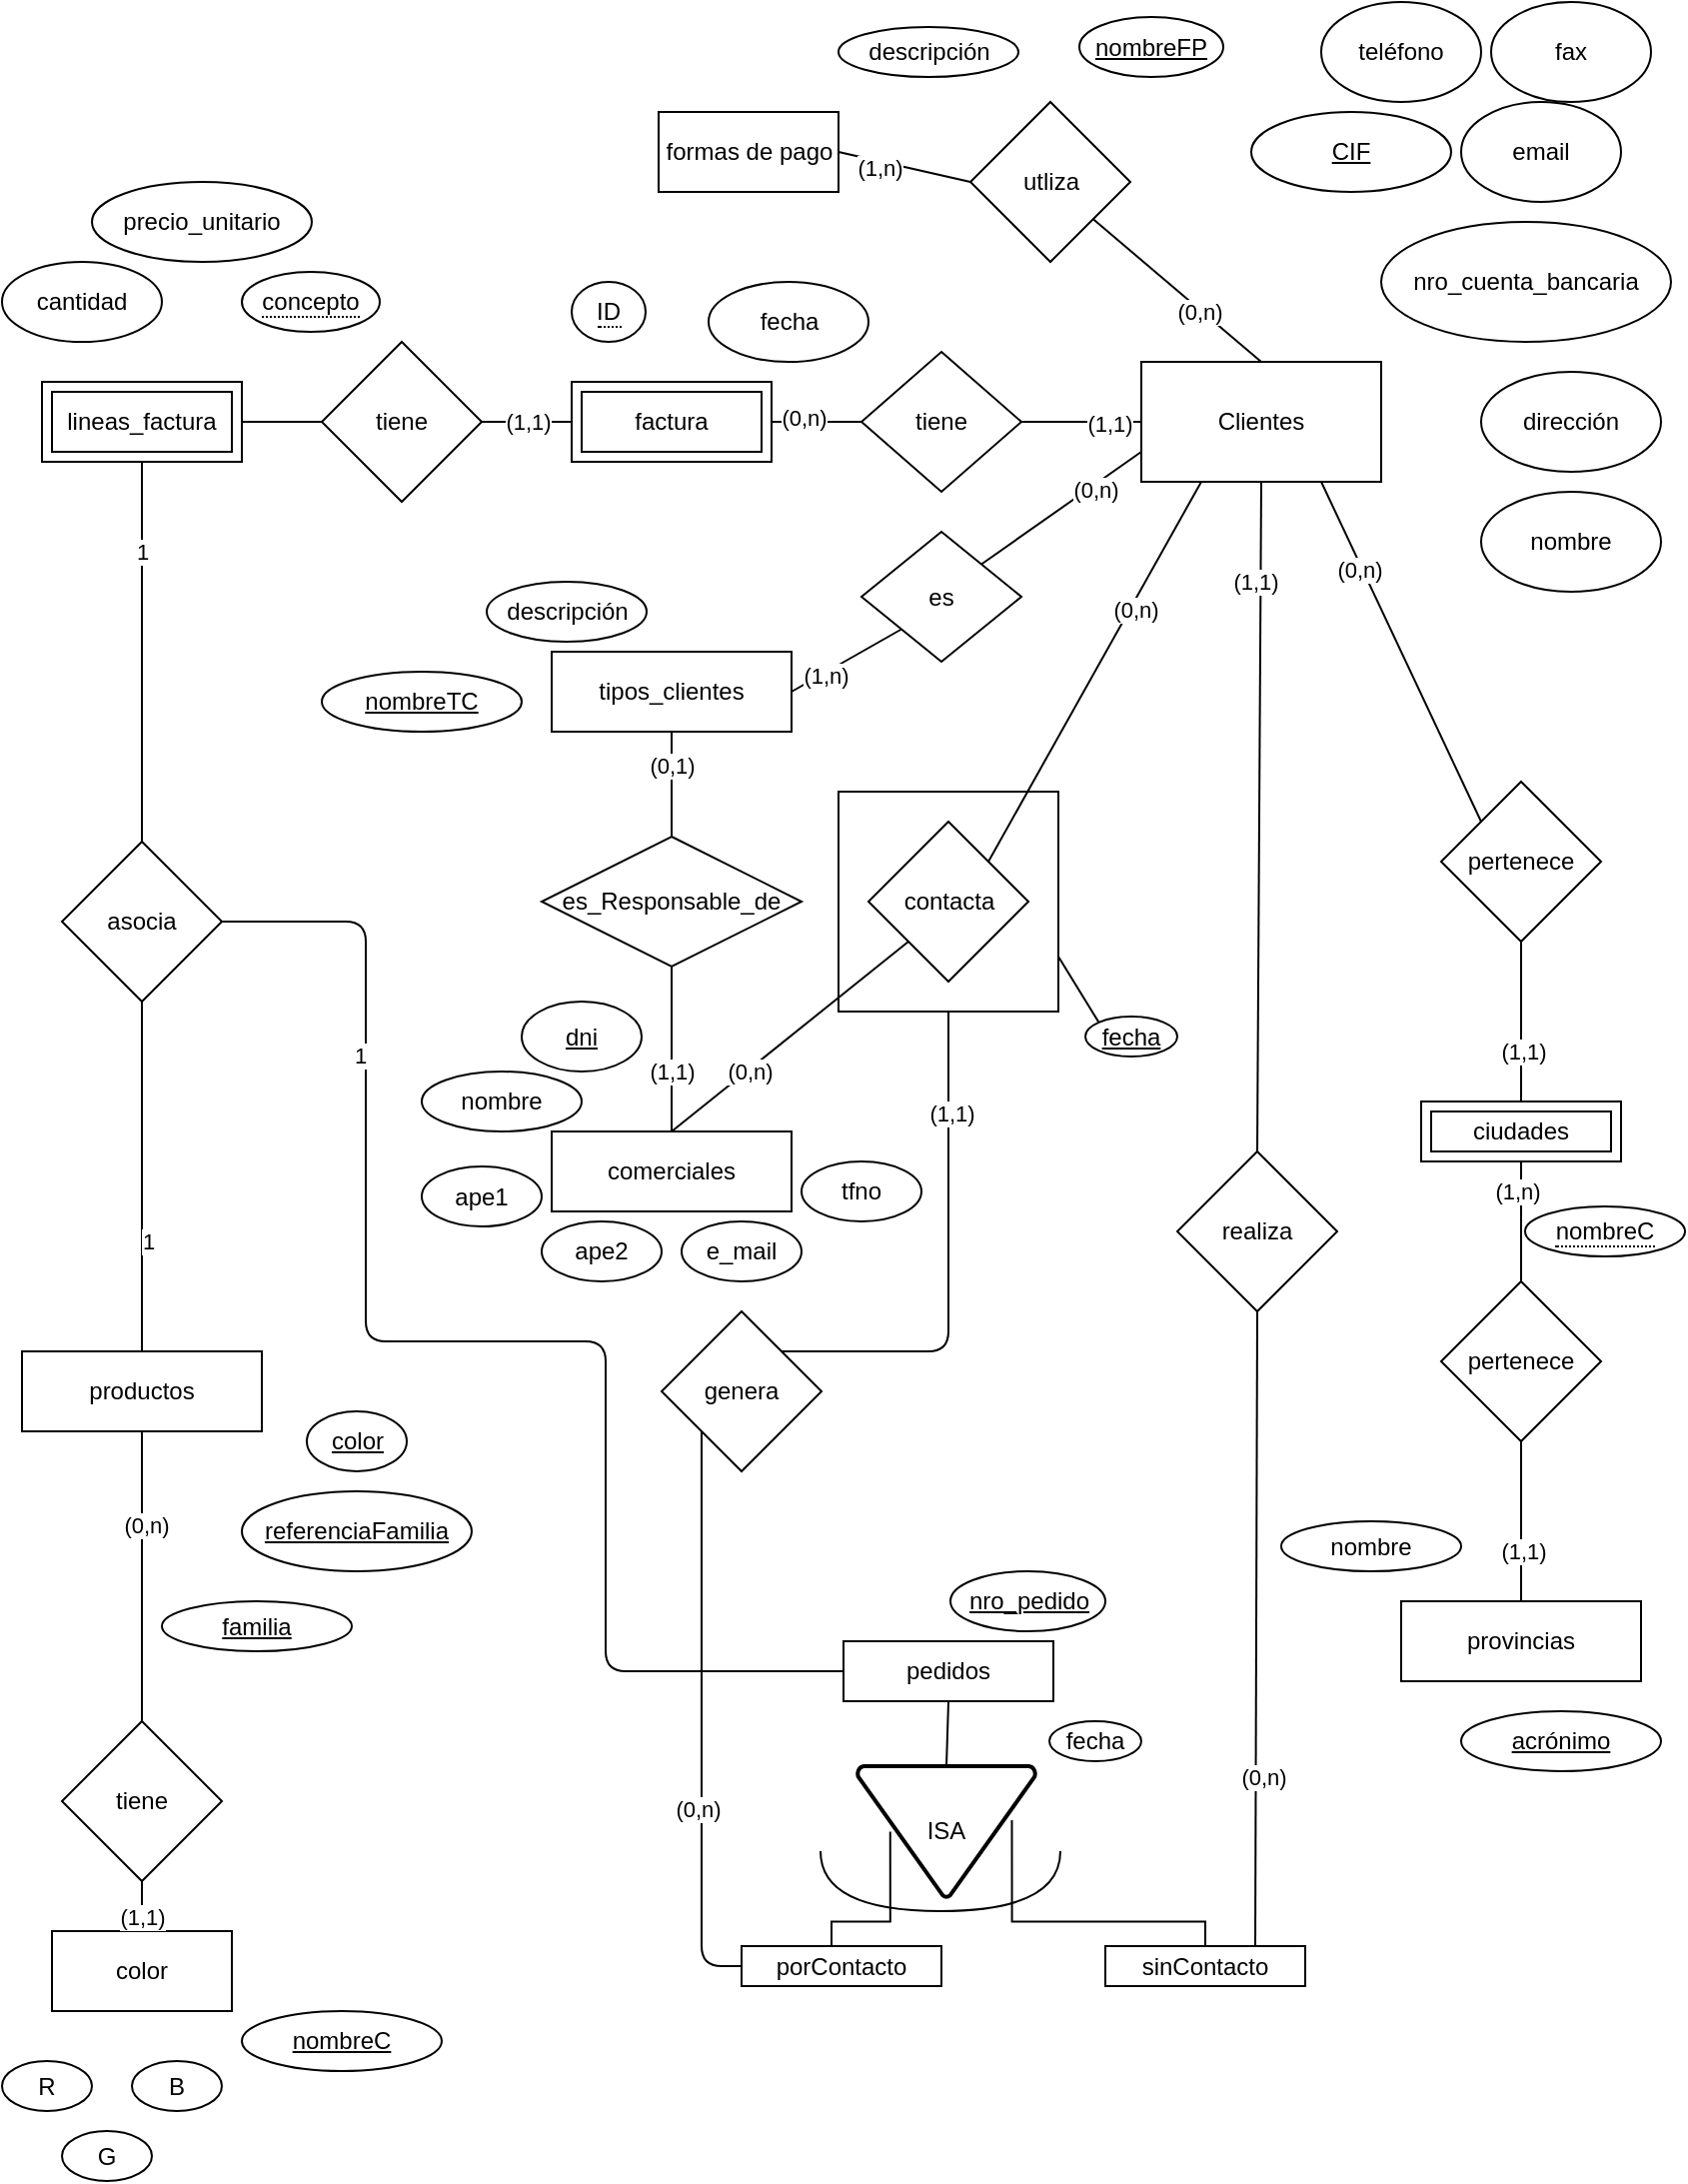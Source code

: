 <mxfile pages="2">
    <diagram id="R2lEEEUBdFMjLlhIrx00" name="Page-1">
        <mxGraphModel dx="496" dy="537" grid="1" gridSize="10" guides="1" tooltips="1" connect="1" arrows="1" fold="1" page="1" pageScale="1" pageWidth="850" pageHeight="1100" math="0" shadow="0" extFonts="Permanent Marker^https://fonts.googleapis.com/css?family=Permanent+Marker">
            <root>
                <mxCell id="0"/>
                <mxCell id="1" parent="0"/>
                <mxCell id="2" value="color" style="rounded=0;whiteSpace=wrap;html=1;" parent="1" vertex="1">
                    <mxGeometry x="33" y="965" width="90" height="40" as="geometry"/>
                </mxCell>
                <mxCell id="4" value="comerciales" style="rounded=0;whiteSpace=wrap;html=1;" parent="1" vertex="1">
                    <mxGeometry x="283" y="565" width="120" height="40" as="geometry"/>
                </mxCell>
                <mxCell id="5" value="productos" style="rounded=0;whiteSpace=wrap;html=1;" parent="1" vertex="1">
                    <mxGeometry x="18" y="675" width="120" height="40" as="geometry"/>
                </mxCell>
                <mxCell id="6" value="provincias" style="rounded=0;whiteSpace=wrap;html=1;" parent="1" vertex="1">
                    <mxGeometry x="708" y="800" width="120" height="40" as="geometry"/>
                </mxCell>
                <mxCell id="8" value="formas de pago" style="rounded=0;whiteSpace=wrap;html=1;" parent="1" vertex="1">
                    <mxGeometry x="336.5" y="55" width="90" height="40" as="geometry"/>
                </mxCell>
                <mxCell id="10" value="Clientes" style="rounded=0;whiteSpace=wrap;html=1;" parent="1" vertex="1">
                    <mxGeometry x="578" y="180" width="120" height="60" as="geometry"/>
                </mxCell>
                <mxCell id="11" value="teléfono&lt;span style=&quot;color: rgba(0, 0, 0, 0); font-family: monospace; font-size: 0px; text-align: start;&quot;&gt;%3CmxGraphModel%3E%3Croot%3E%3CmxCell%20id%3D%220%22%2F%3E%3CmxCell%20id%3D%221%22%20parent%3D%220%22%2F%3E%3CmxCell%20id%3D%222%22%20value%3D%22%22%20style%3D%22ellipse%3BwhiteSpace%3Dwrap%3Bhtml%3D1%3B%22%20vertex%3D%221%22%20parent%3D%221%22%3E%3CmxGeometry%20x%3D%22530%22%20y%3D%22220%22%20width%3D%22120%22%20height%3D%2280%22%20as%3D%22geometry%22%2F%3E%3C%2FmxCell%3E%3C%2Froot%3E%3C%2FmxGraphModel%3E&lt;/span&gt;&lt;span style=&quot;color: rgba(0, 0, 0, 0); font-family: monospace; font-size: 0px; text-align: start;&quot;&gt;%3CmxGraphModel%3E%3Croot%3E%3CmxCell%20id%3D%220%22%2F%3E%3CmxCell%20id%3D%221%22%20parent%3D%220%22%2F%3E%3CmxCell%20id%3D%222%22%20value%3D%22%22%20style%3D%22ellipse%3BwhiteSpace%3Dwrap%3Bhtml%3D1%3B%22%20vertex%3D%221%22%20parent%3D%221%22%3E%3CmxGeometry%20x%3D%22530%22%20y%3D%22220%22%20width%3D%22120%22%20height%3D%2280%22%20as%3D%22geometry%22%2F%3E%3C%2FmxCell%3E%3C%2Froot%3E%3C%2FmxGraphModel%3E&lt;/span&gt;" style="ellipse;whiteSpace=wrap;html=1;" parent="1" vertex="1">
                    <mxGeometry x="668" width="80" height="50" as="geometry"/>
                </mxCell>
                <mxCell id="12" value="dirección" style="ellipse;whiteSpace=wrap;html=1;" parent="1" vertex="1">
                    <mxGeometry x="748" y="185" width="90" height="50" as="geometry"/>
                </mxCell>
                <mxCell id="14" value="nombre" style="ellipse;whiteSpace=wrap;html=1;" parent="1" vertex="1">
                    <mxGeometry x="748" y="245" width="90" height="50" as="geometry"/>
                </mxCell>
                <mxCell id="16" value="email" style="ellipse;whiteSpace=wrap;html=1;" parent="1" vertex="1">
                    <mxGeometry x="738" y="50" width="80" height="50" as="geometry"/>
                </mxCell>
                <mxCell id="17" value="fax" style="ellipse;whiteSpace=wrap;html=1;" parent="1" vertex="1">
                    <mxGeometry x="753" width="80" height="50" as="geometry"/>
                </mxCell>
                <mxCell id="18" value="nro_cuenta_bancaria" style="ellipse;whiteSpace=wrap;html=1;" parent="1" vertex="1">
                    <mxGeometry x="698" y="110" width="145" height="60" as="geometry"/>
                </mxCell>
                <mxCell id="21" value="fecha" style="ellipse;whiteSpace=wrap;html=1;" parent="1" vertex="1">
                    <mxGeometry x="361.5" y="140" width="80" height="40" as="geometry"/>
                </mxCell>
                <mxCell id="22" value="tiene" style="rhombus;whiteSpace=wrap;html=1;" parent="1" vertex="1">
                    <mxGeometry x="438" y="175" width="80" height="70" as="geometry"/>
                </mxCell>
                <mxCell id="23" value="pertenece" style="rhombus;whiteSpace=wrap;html=1;" parent="1" vertex="1">
                    <mxGeometry x="728" y="390" width="80" height="80" as="geometry"/>
                </mxCell>
                <mxCell id="24" value="utliza" style="rhombus;whiteSpace=wrap;html=1;" parent="1" vertex="1">
                    <mxGeometry x="492.5" y="50" width="80" height="80" as="geometry"/>
                </mxCell>
                <mxCell id="25" value="" style="endArrow=none;html=1;entryX=0.5;entryY=0;entryDx=0;entryDy=0;exitX=0.768;exitY=0.733;exitDx=0;exitDy=0;exitPerimeter=0;" parent="1" source="24" target="10" edge="1">
                    <mxGeometry width="50" height="50" relative="1" as="geometry">
                        <mxPoint x="558" y="300" as="sourcePoint"/>
                        <mxPoint x="608" y="250" as="targetPoint"/>
                    </mxGeometry>
                </mxCell>
                <mxCell id="33" value="(0,n)" style="edgeLabel;html=1;align=center;verticalAlign=middle;resizable=0;points=[];" parent="25" vertex="1" connectable="0">
                    <mxGeometry x="0.281" y="-1" relative="1" as="geometry">
                        <mxPoint as="offset"/>
                    </mxGeometry>
                </mxCell>
                <mxCell id="26" value="" style="endArrow=none;html=1;entryX=0.75;entryY=1;entryDx=0;entryDy=0;exitX=0;exitY=0;exitDx=0;exitDy=0;" parent="1" source="23" target="10" edge="1">
                    <mxGeometry width="50" height="50" relative="1" as="geometry">
                        <mxPoint x="598" y="300" as="sourcePoint"/>
                        <mxPoint x="648" y="250" as="targetPoint"/>
                    </mxGeometry>
                </mxCell>
                <mxCell id="35" value="(0,n)" style="edgeLabel;html=1;align=center;verticalAlign=middle;resizable=0;points=[];" parent="26" vertex="1" connectable="0">
                    <mxGeometry x="0.496" y="2" relative="1" as="geometry">
                        <mxPoint as="offset"/>
                    </mxGeometry>
                </mxCell>
                <mxCell id="27" value="" style="endArrow=none;html=1;entryX=0.5;entryY=1;entryDx=0;entryDy=0;exitX=0.5;exitY=0;exitDx=0;exitDy=0;" parent="1" source="132" target="23" edge="1">
                    <mxGeometry width="50" height="50" relative="1" as="geometry">
                        <mxPoint x="768" y="565" as="sourcePoint"/>
                        <mxPoint x="778" y="455" as="targetPoint"/>
                    </mxGeometry>
                </mxCell>
                <mxCell id="36" value="(1,1)" style="edgeLabel;html=1;align=center;verticalAlign=middle;resizable=0;points=[];" parent="27" vertex="1" connectable="0">
                    <mxGeometry x="-0.357" y="-1" relative="1" as="geometry">
                        <mxPoint as="offset"/>
                    </mxGeometry>
                </mxCell>
                <mxCell id="28" value="" style="endArrow=none;html=1;entryX=0;entryY=0.5;entryDx=0;entryDy=0;exitX=1;exitY=0.5;exitDx=0;exitDy=0;" parent="1" source="8" target="24" edge="1">
                    <mxGeometry width="50" height="50" relative="1" as="geometry">
                        <mxPoint x="460" y="70" as="sourcePoint"/>
                        <mxPoint x="498" y="121.25" as="targetPoint"/>
                    </mxGeometry>
                </mxCell>
                <mxCell id="34" value="(1,n)" style="edgeLabel;html=1;align=center;verticalAlign=middle;resizable=0;points=[];" parent="28" vertex="1" connectable="0">
                    <mxGeometry x="-0.371" y="-3" relative="1" as="geometry">
                        <mxPoint as="offset"/>
                    </mxGeometry>
                </mxCell>
                <mxCell id="29" value="" style="endArrow=none;html=1;entryX=0;entryY=0.5;entryDx=0;entryDy=0;exitX=1;exitY=0.5;exitDx=0;exitDy=0;" parent="1" source="22" target="10" edge="1">
                    <mxGeometry width="50" height="50" relative="1" as="geometry">
                        <mxPoint x="508" y="250.0" as="sourcePoint"/>
                        <mxPoint x="568" y="200" as="targetPoint"/>
                        <Array as="points"/>
                    </mxGeometry>
                </mxCell>
                <mxCell id="31" value="(1,1)" style="edgeLabel;html=1;align=center;verticalAlign=middle;resizable=0;points=[];" parent="29" vertex="1" connectable="0">
                    <mxGeometry x="0.467" y="-1" relative="1" as="geometry">
                        <mxPoint as="offset"/>
                    </mxGeometry>
                </mxCell>
                <mxCell id="30" value="" style="endArrow=none;html=1;entryX=0;entryY=0.5;entryDx=0;entryDy=0;exitX=1;exitY=0.5;exitDx=0;exitDy=0;" parent="1" source="178" target="22" edge="1">
                    <mxGeometry width="50" height="50" relative="1" as="geometry">
                        <mxPoint x="398.0" y="210" as="sourcePoint"/>
                        <mxPoint x="513" y="290" as="targetPoint"/>
                    </mxGeometry>
                </mxCell>
                <mxCell id="32" value="(0,n)" style="edgeLabel;html=1;align=center;verticalAlign=middle;resizable=0;points=[];" parent="30" vertex="1" connectable="0">
                    <mxGeometry x="-0.3" y="2" relative="1" as="geometry">
                        <mxPoint as="offset"/>
                    </mxGeometry>
                </mxCell>
                <mxCell id="37" value="lineas_factura" style="shape=ext;margin=3;double=1;whiteSpace=wrap;html=1;align=center;" parent="1" vertex="1">
                    <mxGeometry x="28" y="190" width="100" height="40" as="geometry"/>
                </mxCell>
                <mxCell id="38" value="cantidad" style="ellipse;whiteSpace=wrap;html=1;" parent="1" vertex="1">
                    <mxGeometry x="8" y="130" width="80" height="40" as="geometry"/>
                </mxCell>
                <mxCell id="39" value="precio_unitario" style="ellipse;whiteSpace=wrap;html=1;" parent="1" vertex="1">
                    <mxGeometry x="53" y="90" width="110" height="40" as="geometry"/>
                </mxCell>
                <mxCell id="42" value="tiene" style="rhombus;whiteSpace=wrap;html=1;" parent="1" vertex="1">
                    <mxGeometry x="168" y="170" width="80" height="80" as="geometry"/>
                </mxCell>
                <mxCell id="43" value="" style="endArrow=none;html=1;entryX=0;entryY=0.5;entryDx=0;entryDy=0;exitX=1;exitY=0.5;exitDx=0;exitDy=0;" parent="1" source="42" target="178" edge="1">
                    <mxGeometry width="50" height="50" relative="1" as="geometry">
                        <mxPoint x="188" y="280" as="sourcePoint"/>
                        <mxPoint x="278" y="210" as="targetPoint"/>
                    </mxGeometry>
                </mxCell>
                <mxCell id="45" value="(1,1)" style="edgeLabel;html=1;align=center;verticalAlign=middle;resizable=0;points=[];" parent="43" vertex="1" connectable="0">
                    <mxGeometry x="0.569" relative="1" as="geometry">
                        <mxPoint x="-13" as="offset"/>
                    </mxGeometry>
                </mxCell>
                <mxCell id="47" value="asocia" style="rhombus;whiteSpace=wrap;html=1;" parent="1" vertex="1">
                    <mxGeometry x="38" y="420" width="80" height="80" as="geometry"/>
                </mxCell>
                <mxCell id="48" value="" style="endArrow=none;html=1;entryX=0.5;entryY=1;entryDx=0;entryDy=0;exitX=0.5;exitY=0;exitDx=0;exitDy=0;" parent="1" source="5" target="47" edge="1">
                    <mxGeometry width="50" height="50" relative="1" as="geometry">
                        <mxPoint x="138" y="695" as="sourcePoint"/>
                        <mxPoint x="188" y="645" as="targetPoint"/>
                    </mxGeometry>
                </mxCell>
                <mxCell id="50" value="1" style="edgeLabel;html=1;align=center;verticalAlign=middle;resizable=0;points=[];" parent="48" vertex="1" connectable="0">
                    <mxGeometry x="-0.371" y="-3" relative="1" as="geometry">
                        <mxPoint as="offset"/>
                    </mxGeometry>
                </mxCell>
                <mxCell id="49" value="" style="endArrow=none;html=1;entryX=0.5;entryY=1;entryDx=0;entryDy=0;exitX=0.5;exitY=0;exitDx=0;exitDy=0;" parent="1" source="47" target="37" edge="1">
                    <mxGeometry width="50" height="50" relative="1" as="geometry">
                        <mxPoint x="88" y="450" as="sourcePoint"/>
                        <mxPoint x="88" y="380" as="targetPoint"/>
                    </mxGeometry>
                </mxCell>
                <mxCell id="51" value="1" style="edgeLabel;html=1;align=center;verticalAlign=middle;resizable=0;points=[];" parent="49" vertex="1" connectable="0">
                    <mxGeometry x="0.533" relative="1" as="geometry">
                        <mxPoint as="offset"/>
                    </mxGeometry>
                </mxCell>
                <mxCell id="53" value="nombreFP" style="ellipse;whiteSpace=wrap;html=1;align=center;fontStyle=4;" parent="1" vertex="1">
                    <mxGeometry x="547" y="7.5" width="72" height="30" as="geometry"/>
                </mxCell>
                <mxCell id="54" value="CIF" style="ellipse;whiteSpace=wrap;html=1;align=center;fontStyle=4;" parent="1" vertex="1">
                    <mxGeometry x="633" y="55" width="100" height="40" as="geometry"/>
                </mxCell>
                <mxCell id="56" value="descripción" style="ellipse;whiteSpace=wrap;html=1;" parent="1" vertex="1">
                    <mxGeometry x="426.5" y="12.5" width="90" height="25" as="geometry"/>
                </mxCell>
                <mxCell id="57" value="tipos_clientes" style="rounded=0;whiteSpace=wrap;html=1;" parent="1" vertex="1">
                    <mxGeometry x="283" y="325" width="120" height="40" as="geometry"/>
                </mxCell>
                <mxCell id="58" value="nombreTC" style="ellipse;whiteSpace=wrap;html=1;align=center;fontStyle=4;" parent="1" vertex="1">
                    <mxGeometry x="168" y="335" width="100" height="30" as="geometry"/>
                </mxCell>
                <mxCell id="59" value="descripción" style="ellipse;whiteSpace=wrap;html=1;" parent="1" vertex="1">
                    <mxGeometry x="250.5" y="290" width="80" height="30" as="geometry"/>
                </mxCell>
                <mxCell id="60" value="" style="endArrow=none;html=1;entryX=0;entryY=0.75;entryDx=0;entryDy=0;exitX=1;exitY=0;exitDx=0;exitDy=0;" parent="1" source="61" target="10" edge="1">
                    <mxGeometry width="50" height="50" relative="1" as="geometry">
                        <mxPoint x="478" y="270" as="sourcePoint"/>
                        <mxPoint x="428" y="300" as="targetPoint"/>
                    </mxGeometry>
                </mxCell>
                <mxCell id="63" value="(0,n)" style="edgeLabel;html=1;align=center;verticalAlign=middle;resizable=0;points=[];" parent="60" vertex="1" connectable="0">
                    <mxGeometry x="0.384" y="-2" relative="1" as="geometry">
                        <mxPoint as="offset"/>
                    </mxGeometry>
                </mxCell>
                <mxCell id="61" value="es" style="rhombus;whiteSpace=wrap;html=1;" parent="1" vertex="1">
                    <mxGeometry x="438" y="265" width="80" height="65" as="geometry"/>
                </mxCell>
                <mxCell id="62" value="" style="endArrow=none;html=1;entryX=0;entryY=1;entryDx=0;entryDy=0;exitX=1;exitY=0.5;exitDx=0;exitDy=0;" parent="1" source="57" target="61" edge="1">
                    <mxGeometry width="50" height="50" relative="1" as="geometry">
                        <mxPoint x="348" y="390" as="sourcePoint"/>
                        <mxPoint x="398" y="340" as="targetPoint"/>
                    </mxGeometry>
                </mxCell>
                <mxCell id="64" value="(1,n)" style="edgeLabel;html=1;align=center;verticalAlign=middle;resizable=0;points=[];" parent="62" vertex="1" connectable="0">
                    <mxGeometry x="-0.411" y="-1" relative="1" as="geometry">
                        <mxPoint as="offset"/>
                    </mxGeometry>
                </mxCell>
                <mxCell id="65" value="acrónimo" style="ellipse;whiteSpace=wrap;html=1;align=center;fontStyle=4;" parent="1" vertex="1">
                    <mxGeometry x="738" y="855" width="100" height="30" as="geometry"/>
                </mxCell>
                <mxCell id="66" value="nombre" style="ellipse;whiteSpace=wrap;html=1;" parent="1" vertex="1">
                    <mxGeometry x="648" y="760" width="90" height="25" as="geometry"/>
                </mxCell>
                <mxCell id="68" value="nombreC" style="ellipse;whiteSpace=wrap;html=1;align=center;fontStyle=4;" parent="1" vertex="1">
                    <mxGeometry x="128" y="1005" width="100" height="30" as="geometry"/>
                </mxCell>
                <mxCell id="69" value="R" style="ellipse;whiteSpace=wrap;html=1;" parent="1" vertex="1">
                    <mxGeometry x="8" y="1030" width="45" height="25" as="geometry"/>
                </mxCell>
                <mxCell id="71" value="G" style="ellipse;whiteSpace=wrap;html=1;" parent="1" vertex="1">
                    <mxGeometry x="38" y="1065" width="45" height="25" as="geometry"/>
                </mxCell>
                <mxCell id="72" value="B" style="ellipse;whiteSpace=wrap;html=1;" parent="1" vertex="1">
                    <mxGeometry x="73" y="1030" width="45" height="25" as="geometry"/>
                </mxCell>
                <mxCell id="74" value="tiene" style="rhombus;whiteSpace=wrap;html=1;" parent="1" vertex="1">
                    <mxGeometry x="38" y="860" width="80" height="80" as="geometry"/>
                </mxCell>
                <mxCell id="75" value="" style="endArrow=none;html=1;entryX=0.5;entryY=1;entryDx=0;entryDy=0;exitX=0.5;exitY=0;exitDx=0;exitDy=0;" parent="1" source="74" target="5" edge="1">
                    <mxGeometry width="50" height="50" relative="1" as="geometry">
                        <mxPoint x="108" y="785" as="sourcePoint"/>
                        <mxPoint x="158" y="735" as="targetPoint"/>
                    </mxGeometry>
                </mxCell>
                <mxCell id="78" value="(0,n)" style="edgeLabel;html=1;align=center;verticalAlign=middle;resizable=0;points=[];" parent="75" vertex="1" connectable="0">
                    <mxGeometry x="0.362" y="-2" relative="1" as="geometry">
                        <mxPoint as="offset"/>
                    </mxGeometry>
                </mxCell>
                <mxCell id="76" value="" style="endArrow=none;html=1;entryX=0.5;entryY=1;entryDx=0;entryDy=0;exitX=0.5;exitY=0;exitDx=0;exitDy=0;" parent="1" source="2" target="74" edge="1">
                    <mxGeometry width="50" height="50" relative="1" as="geometry">
                        <mxPoint x="158" y="960" as="sourcePoint"/>
                        <mxPoint x="208" y="910" as="targetPoint"/>
                    </mxGeometry>
                </mxCell>
                <mxCell id="77" value="(1,1)" style="edgeLabel;html=1;align=center;verticalAlign=middle;resizable=0;points=[];" parent="76" vertex="1" connectable="0">
                    <mxGeometry x="-0.44" y="-2" relative="1" as="geometry">
                        <mxPoint x="-2" as="offset"/>
                    </mxGeometry>
                </mxCell>
                <mxCell id="79" value="referenciaFamilia" style="ellipse;whiteSpace=wrap;html=1;align=center;fontStyle=4;" parent="1" vertex="1">
                    <mxGeometry x="128" y="745" width="115" height="40" as="geometry"/>
                </mxCell>
                <mxCell id="80" value="pertenece" style="rhombus;whiteSpace=wrap;html=1;" parent="1" vertex="1">
                    <mxGeometry x="728" y="640" width="80" height="80" as="geometry"/>
                </mxCell>
                <mxCell id="81" value="" style="endArrow=none;html=1;entryX=0.5;entryY=1;entryDx=0;entryDy=0;exitX=0.5;exitY=0;exitDx=0;exitDy=0;" parent="1" source="80" target="132" edge="1">
                    <mxGeometry width="50" height="50" relative="1" as="geometry">
                        <mxPoint x="843" y="610.0" as="sourcePoint"/>
                        <mxPoint x="768" y="590" as="targetPoint"/>
                    </mxGeometry>
                </mxCell>
                <mxCell id="82" value="(1,n)" style="edgeLabel;html=1;align=center;verticalAlign=middle;resizable=0;points=[];" parent="81" vertex="1" connectable="0">
                    <mxGeometry x="0.496" y="2" relative="1" as="geometry">
                        <mxPoint as="offset"/>
                    </mxGeometry>
                </mxCell>
                <mxCell id="83" value="" style="endArrow=none;html=1;entryX=0.5;entryY=1;entryDx=0;entryDy=0;" parent="1" source="6" target="80" edge="1">
                    <mxGeometry width="50" height="50" relative="1" as="geometry">
                        <mxPoint x="768" y="780" as="sourcePoint"/>
                        <mxPoint x="832.17" y="615" as="targetPoint"/>
                    </mxGeometry>
                </mxCell>
                <mxCell id="84" value="(1,1)" style="edgeLabel;html=1;align=center;verticalAlign=middle;resizable=0;points=[];" parent="83" vertex="1" connectable="0">
                    <mxGeometry x="-0.357" y="-1" relative="1" as="geometry">
                        <mxPoint as="offset"/>
                    </mxGeometry>
                </mxCell>
                <mxCell id="88" value="familia" style="ellipse;whiteSpace=wrap;html=1;align=center;fontStyle=4;" parent="1" vertex="1">
                    <mxGeometry x="88" y="800" width="95" height="25" as="geometry"/>
                </mxCell>
                <mxCell id="89" value="color" style="ellipse;whiteSpace=wrap;html=1;align=center;fontStyle=4;" parent="1" vertex="1">
                    <mxGeometry x="160.5" y="705" width="50" height="30" as="geometry"/>
                </mxCell>
                <mxCell id="92" value="contacta" style="rhombus;whiteSpace=wrap;html=1;" parent="1" vertex="1">
                    <mxGeometry x="441.5" y="410" width="80" height="80" as="geometry"/>
                </mxCell>
                <mxCell id="93" value="" style="endArrow=none;html=1;entryX=0.25;entryY=1;entryDx=0;entryDy=0;exitX=1;exitY=0;exitDx=0;exitDy=0;" parent="1" source="92" target="10" edge="1">
                    <mxGeometry width="50" height="50" relative="1" as="geometry">
                        <mxPoint x="568" y="330" as="sourcePoint"/>
                        <mxPoint x="548" y="390" as="targetPoint"/>
                    </mxGeometry>
                </mxCell>
                <mxCell id="97" value="(0,n)" style="edgeLabel;html=1;align=center;verticalAlign=middle;resizable=0;points=[];" parent="93" vertex="1" connectable="0">
                    <mxGeometry x="0.334" y="-2" relative="1" as="geometry">
                        <mxPoint as="offset"/>
                    </mxGeometry>
                </mxCell>
                <mxCell id="96" value="" style="endArrow=none;html=1;entryX=0;entryY=1;entryDx=0;entryDy=0;exitX=0.5;exitY=0;exitDx=0;exitDy=0;" parent="1" source="4" target="92" edge="1">
                    <mxGeometry width="50" height="50" relative="1" as="geometry">
                        <mxPoint x="398" y="680" as="sourcePoint"/>
                        <mxPoint x="433" y="630" as="targetPoint"/>
                    </mxGeometry>
                </mxCell>
                <mxCell id="99" value="(0,n)" style="edgeLabel;html=1;align=center;verticalAlign=middle;resizable=0;points=[];" parent="96" vertex="1" connectable="0">
                    <mxGeometry x="-0.357" y="-2" relative="1" as="geometry">
                        <mxPoint x="-1" y="-1" as="offset"/>
                    </mxGeometry>
                </mxCell>
                <mxCell id="100" value="dni" style="ellipse;whiteSpace=wrap;html=1;align=center;fontStyle=4;" parent="1" vertex="1">
                    <mxGeometry x="268" y="500" width="60" height="35" as="geometry"/>
                </mxCell>
                <mxCell id="103" value="ape1" style="ellipse;whiteSpace=wrap;html=1;" parent="1" vertex="1">
                    <mxGeometry x="218" y="582.5" width="60" height="30" as="geometry"/>
                </mxCell>
                <mxCell id="104" value="nombre" style="ellipse;whiteSpace=wrap;html=1;" parent="1" vertex="1">
                    <mxGeometry x="218" y="535" width="80" height="30" as="geometry"/>
                </mxCell>
                <mxCell id="105" value="ape2" style="ellipse;whiteSpace=wrap;html=1;" parent="1" vertex="1">
                    <mxGeometry x="278" y="610" width="60" height="30" as="geometry"/>
                </mxCell>
                <mxCell id="106" value="tfno" style="ellipse;whiteSpace=wrap;html=1;" parent="1" vertex="1">
                    <mxGeometry x="408" y="580" width="60" height="30" as="geometry"/>
                </mxCell>
                <mxCell id="108" value="e_mail" style="ellipse;whiteSpace=wrap;html=1;" parent="1" vertex="1">
                    <mxGeometry x="348" y="610" width="60" height="30" as="geometry"/>
                </mxCell>
                <mxCell id="113" value="es_Responsable_de" style="rhombus;whiteSpace=wrap;html=1;" parent="1" vertex="1">
                    <mxGeometry x="278" y="417.5" width="130" height="65" as="geometry"/>
                </mxCell>
                <mxCell id="114" value="" style="endArrow=none;html=1;entryX=0.5;entryY=1;entryDx=0;entryDy=0;exitX=0.5;exitY=0;exitDx=0;exitDy=0;" parent="1" source="113" target="57" edge="1">
                    <mxGeometry width="50" height="50" relative="1" as="geometry">
                        <mxPoint x="448" y="440" as="sourcePoint"/>
                        <mxPoint x="498" y="390" as="targetPoint"/>
                    </mxGeometry>
                </mxCell>
                <mxCell id="116" value="(0,1)" style="edgeLabel;html=1;align=center;verticalAlign=middle;resizable=0;points=[];" parent="114" vertex="1" connectable="0">
                    <mxGeometry x="0.378" relative="1" as="geometry">
                        <mxPoint as="offset"/>
                    </mxGeometry>
                </mxCell>
                <mxCell id="115" value="" style="endArrow=none;html=1;entryX=0.5;entryY=1;entryDx=0;entryDy=0;exitX=0.5;exitY=0;exitDx=0;exitDy=0;" parent="1" source="4" target="113" edge="1">
                    <mxGeometry width="50" height="50" relative="1" as="geometry">
                        <mxPoint x="373" y="427.5" as="sourcePoint"/>
                        <mxPoint x="373" y="380.0" as="targetPoint"/>
                    </mxGeometry>
                </mxCell>
                <mxCell id="117" value="(1,1)" style="edgeLabel;html=1;align=center;verticalAlign=middle;resizable=0;points=[];" parent="115" vertex="1" connectable="0">
                    <mxGeometry x="-0.467" y="-1" relative="1" as="geometry">
                        <mxPoint x="-1" y="-8" as="offset"/>
                    </mxGeometry>
                </mxCell>
                <mxCell id="118" value="pedidos" style="rounded=0;whiteSpace=wrap;html=1;" parent="1" vertex="1">
                    <mxGeometry x="429" y="820" width="105" height="30" as="geometry"/>
                </mxCell>
                <mxCell id="119" value="ISA" style="strokeWidth=2;html=1;shape=mxgraph.flowchart.merge_or_storage;whiteSpace=wrap;" parent="1" vertex="1">
                    <mxGeometry x="436" y="882.5" width="89" height="65.5" as="geometry"/>
                </mxCell>
                <mxCell id="120" value="porContacto" style="rounded=0;whiteSpace=wrap;html=1;" parent="1" vertex="1">
                    <mxGeometry x="378" y="972.5" width="100" height="20" as="geometry"/>
                </mxCell>
                <mxCell id="121" value="sinContacto" style="rounded=0;whiteSpace=wrap;html=1;" parent="1" vertex="1">
                    <mxGeometry x="560" y="972.5" width="100" height="20" as="geometry"/>
                </mxCell>
                <mxCell id="122" value="" style="endArrow=none;html=1;rounded=0;fontSize=12;startSize=8;endSize=8;entryX=0.184;entryY=0.5;entryDx=0;entryDy=0;entryPerimeter=0;exitX=0.45;exitY=0;exitDx=0;exitDy=0;exitPerimeter=0;edgeStyle=orthogonalEdgeStyle;" parent="1" source="120" target="119" edge="1">
                    <mxGeometry width="50" height="50" relative="1" as="geometry">
                        <mxPoint x="900" y="882.5" as="sourcePoint"/>
                        <mxPoint x="950" y="832.5" as="targetPoint"/>
                    </mxGeometry>
                </mxCell>
                <mxCell id="123" value="" style="endArrow=none;html=1;rounded=0;fontSize=12;startSize=8;endSize=8;exitX=0.5;exitY=0;exitDx=0;exitDy=0;entryX=0.868;entryY=0.412;entryDx=0;entryDy=0;entryPerimeter=0;edgeStyle=orthogonalEdgeStyle;" parent="1" source="121" target="119" edge="1">
                    <mxGeometry width="50" height="50" relative="1" as="geometry">
                        <mxPoint x="900" y="882.5" as="sourcePoint"/>
                        <mxPoint x="520" y="912.5" as="targetPoint"/>
                    </mxGeometry>
                </mxCell>
                <mxCell id="126" value="" style="shape=requiredInterface;html=1;verticalLabelPosition=bottom;sketch=0;rotation=90;" parent="1" vertex="1">
                    <mxGeometry x="462.5" y="880" width="30" height="120" as="geometry"/>
                </mxCell>
                <mxCell id="127" value="" style="endArrow=none;html=1;entryX=0.5;entryY=1;entryDx=0;entryDy=0;exitX=0.5;exitY=0;exitDx=0;exitDy=0;exitPerimeter=0;" parent="1" source="119" target="118" edge="1">
                    <mxGeometry width="50" height="50" relative="1" as="geometry">
                        <mxPoint x="446" y="930" as="sourcePoint"/>
                        <mxPoint x="496" y="880" as="targetPoint"/>
                    </mxGeometry>
                </mxCell>
                <mxCell id="129" value="nro_pedido" style="ellipse;whiteSpace=wrap;html=1;align=center;fontStyle=4;" parent="1" vertex="1">
                    <mxGeometry x="482.5" y="785" width="77.5" height="30" as="geometry"/>
                </mxCell>
                <mxCell id="130" value="fecha" style="ellipse;whiteSpace=wrap;html=1;" parent="1" vertex="1">
                    <mxGeometry x="532" y="860" width="46" height="20" as="geometry"/>
                </mxCell>
                <mxCell id="132" value="ciudades" style="shape=ext;margin=3;double=1;whiteSpace=wrap;html=1;align=center;" vertex="1" parent="1">
                    <mxGeometry x="718" y="550" width="100" height="30" as="geometry"/>
                </mxCell>
                <mxCell id="133" value="productos" style="rounded=0;whiteSpace=wrap;html=1;" vertex="1" parent="1">
                    <mxGeometry x="18" y="675" width="120" height="40" as="geometry"/>
                </mxCell>
                <mxCell id="135" value="lineas_factura" style="shape=ext;margin=3;double=1;whiteSpace=wrap;html=1;align=center;" vertex="1" parent="1">
                    <mxGeometry x="28" y="190" width="100" height="40" as="geometry"/>
                </mxCell>
                <mxCell id="136" value="productos" style="rounded=0;whiteSpace=wrap;html=1;" vertex="1" parent="1">
                    <mxGeometry x="18" y="675" width="120" height="40" as="geometry"/>
                </mxCell>
                <mxCell id="137" value="" style="whiteSpace=wrap;html=1;aspect=fixed;fillColor=none;" vertex="1" parent="1">
                    <mxGeometry x="426.5" y="395" width="110" height="110" as="geometry"/>
                </mxCell>
                <mxCell id="138" value="" style="endArrow=none;html=1;entryX=0.5;entryY=1;entryDx=0;entryDy=0;exitX=1;exitY=0;exitDx=0;exitDy=0;edgeStyle=orthogonalEdgeStyle;" edge="1" parent="1" source="141" target="137">
                    <mxGeometry width="50" height="50" relative="1" as="geometry">
                        <mxPoint x="450" y="630" as="sourcePoint"/>
                        <mxPoint x="500" y="580" as="targetPoint"/>
                    </mxGeometry>
                </mxCell>
                <mxCell id="143" value="(1,1)" style="edgeLabel;html=1;align=center;verticalAlign=middle;resizable=0;points=[];" vertex="1" connectable="0" parent="138">
                    <mxGeometry x="0.597" y="-1" relative="1" as="geometry">
                        <mxPoint as="offset"/>
                    </mxGeometry>
                </mxCell>
                <mxCell id="141" value="genera" style="rhombus;whiteSpace=wrap;html=1;fillColor=none;" vertex="1" parent="1">
                    <mxGeometry x="338" y="655" width="80" height="80" as="geometry"/>
                </mxCell>
                <mxCell id="142" value="" style="endArrow=none;html=1;entryX=0;entryY=1;entryDx=0;entryDy=0;exitX=0;exitY=0.5;exitDx=0;exitDy=0;edgeStyle=elbowEdgeStyle;" edge="1" parent="1" source="120" target="141">
                    <mxGeometry width="50" height="50" relative="1" as="geometry">
                        <mxPoint x="280" y="830" as="sourcePoint"/>
                        <mxPoint x="330" y="780" as="targetPoint"/>
                        <Array as="points">
                            <mxPoint x="358" y="790"/>
                        </Array>
                    </mxGeometry>
                </mxCell>
                <mxCell id="144" value="(0,n)" style="edgeLabel;html=1;align=center;verticalAlign=middle;resizable=0;points=[];" vertex="1" connectable="0" parent="142">
                    <mxGeometry x="-0.313" y="2" relative="1" as="geometry">
                        <mxPoint as="offset"/>
                    </mxGeometry>
                </mxCell>
                <mxCell id="147" value="" style="endArrow=none;html=1;exitX=0.75;exitY=0;exitDx=0;exitDy=0;entryX=0.5;entryY=1;entryDx=0;entryDy=0;" edge="1" parent="1" source="121" target="148">
                    <mxGeometry width="50" height="50" relative="1" as="geometry">
                        <mxPoint x="590" y="850" as="sourcePoint"/>
                        <mxPoint x="635" y="590" as="targetPoint"/>
                    </mxGeometry>
                </mxCell>
                <mxCell id="150" value="(0,n)" style="edgeLabel;html=1;align=center;verticalAlign=middle;resizable=0;points=[];" vertex="1" connectable="0" parent="147">
                    <mxGeometry x="-0.463" y="-3" relative="1" as="geometry">
                        <mxPoint as="offset"/>
                    </mxGeometry>
                </mxCell>
                <mxCell id="148" value="realiza" style="rhombus;whiteSpace=wrap;html=1;" vertex="1" parent="1">
                    <mxGeometry x="596" y="575" width="80" height="80" as="geometry"/>
                </mxCell>
                <mxCell id="149" value="" style="endArrow=none;html=1;entryX=0.5;entryY=1;entryDx=0;entryDy=0;exitX=0.5;exitY=0;exitDx=0;exitDy=0;" edge="1" parent="1" source="148" target="10">
                    <mxGeometry width="50" height="50" relative="1" as="geometry">
                        <mxPoint x="590" y="520" as="sourcePoint"/>
                        <mxPoint x="640" y="470" as="targetPoint"/>
                    </mxGeometry>
                </mxCell>
                <mxCell id="151" value="(1,1)" style="edgeLabel;html=1;align=center;verticalAlign=middle;resizable=0;points=[];" vertex="1" connectable="0" parent="149">
                    <mxGeometry x="0.705" y="3" relative="1" as="geometry">
                        <mxPoint as="offset"/>
                    </mxGeometry>
                </mxCell>
                <mxCell id="173" value="" style="endArrow=none;html=1;entryX=1;entryY=0.5;entryDx=0;entryDy=0;exitX=0;exitY=0.5;exitDx=0;exitDy=0;" edge="1" parent="1" source="118" target="47">
                    <mxGeometry width="50" height="50" relative="1" as="geometry">
                        <mxPoint x="210" y="690" as="sourcePoint"/>
                        <mxPoint x="260" y="640" as="targetPoint"/>
                        <Array as="points">
                            <mxPoint x="310" y="835"/>
                            <mxPoint x="310" y="670"/>
                            <mxPoint x="190" y="670"/>
                            <mxPoint x="190" y="560"/>
                            <mxPoint x="190" y="460"/>
                        </Array>
                    </mxGeometry>
                </mxCell>
                <mxCell id="175" value="1" style="edgeLabel;html=1;align=center;verticalAlign=middle;resizable=0;points=[];" vertex="1" connectable="0" parent="173">
                    <mxGeometry x="0.594" y="3" relative="1" as="geometry">
                        <mxPoint y="-1" as="offset"/>
                    </mxGeometry>
                </mxCell>
                <mxCell id="176" value="" style="endArrow=none;html=1;entryX=0;entryY=0.5;entryDx=0;entryDy=0;exitX=1;exitY=0.5;exitDx=0;exitDy=0;" edge="1" parent="1" source="135" target="42">
                    <mxGeometry width="50" height="50" relative="1" as="geometry">
                        <mxPoint x="100" y="330" as="sourcePoint"/>
                        <mxPoint x="150" y="280" as="targetPoint"/>
                    </mxGeometry>
                </mxCell>
                <mxCell id="178" value="factura" style="shape=ext;margin=3;double=1;whiteSpace=wrap;html=1;align=center;" vertex="1" parent="1">
                    <mxGeometry x="293" y="190" width="100" height="40" as="geometry"/>
                </mxCell>
                <mxCell id="180" value="&lt;span style=&quot;border-bottom: 1px dotted&quot;&gt;ID&lt;/span&gt;" style="ellipse;whiteSpace=wrap;html=1;align=center;fillColor=none;" vertex="1" parent="1">
                    <mxGeometry x="293" y="140" width="37" height="30" as="geometry"/>
                </mxCell>
                <mxCell id="181" value="&lt;span style=&quot;border-bottom: 1px dotted&quot;&gt;concepto&lt;/span&gt;" style="ellipse;whiteSpace=wrap;html=1;align=center;fillColor=none;" vertex="1" parent="1">
                    <mxGeometry x="128" y="135" width="69" height="30" as="geometry"/>
                </mxCell>
                <mxCell id="182" value="&lt;span style=&quot;border-bottom: 1px dotted&quot;&gt;nombreC&lt;/span&gt;" style="ellipse;whiteSpace=wrap;html=1;align=center;fillColor=none;" vertex="1" parent="1">
                    <mxGeometry x="770" y="602.5" width="80" height="25" as="geometry"/>
                </mxCell>
                <mxCell id="183" value="fecha" style="ellipse;whiteSpace=wrap;html=1;align=center;fontStyle=4;" vertex="1" parent="1">
                    <mxGeometry x="550" y="507.5" width="46" height="20" as="geometry"/>
                </mxCell>
                <mxCell id="184" value="" style="endArrow=none;html=1;entryX=0;entryY=0;entryDx=0;entryDy=0;exitX=1;exitY=0.75;exitDx=0;exitDy=0;" edge="1" parent="1" source="137" target="183">
                    <mxGeometry width="50" height="50" relative="1" as="geometry">
                        <mxPoint x="530" y="520" as="sourcePoint"/>
                        <mxPoint x="580" y="470" as="targetPoint"/>
                    </mxGeometry>
                </mxCell>
            </root>
        </mxGraphModel>
    </diagram>
    <diagram id="UOu0zwOPBb_SiSx9JhJ9" name="Página-2">
        <mxGraphModel dx="719" dy="779" grid="1" gridSize="10" guides="1" tooltips="1" connect="1" arrows="1" fold="1" page="1" pageScale="1" pageWidth="827" pageHeight="1169" math="0" shadow="0">
            <root>
                <mxCell id="0"/>
                <mxCell id="1" parent="0"/>
            </root>
        </mxGraphModel>
    </diagram>
</mxfile>